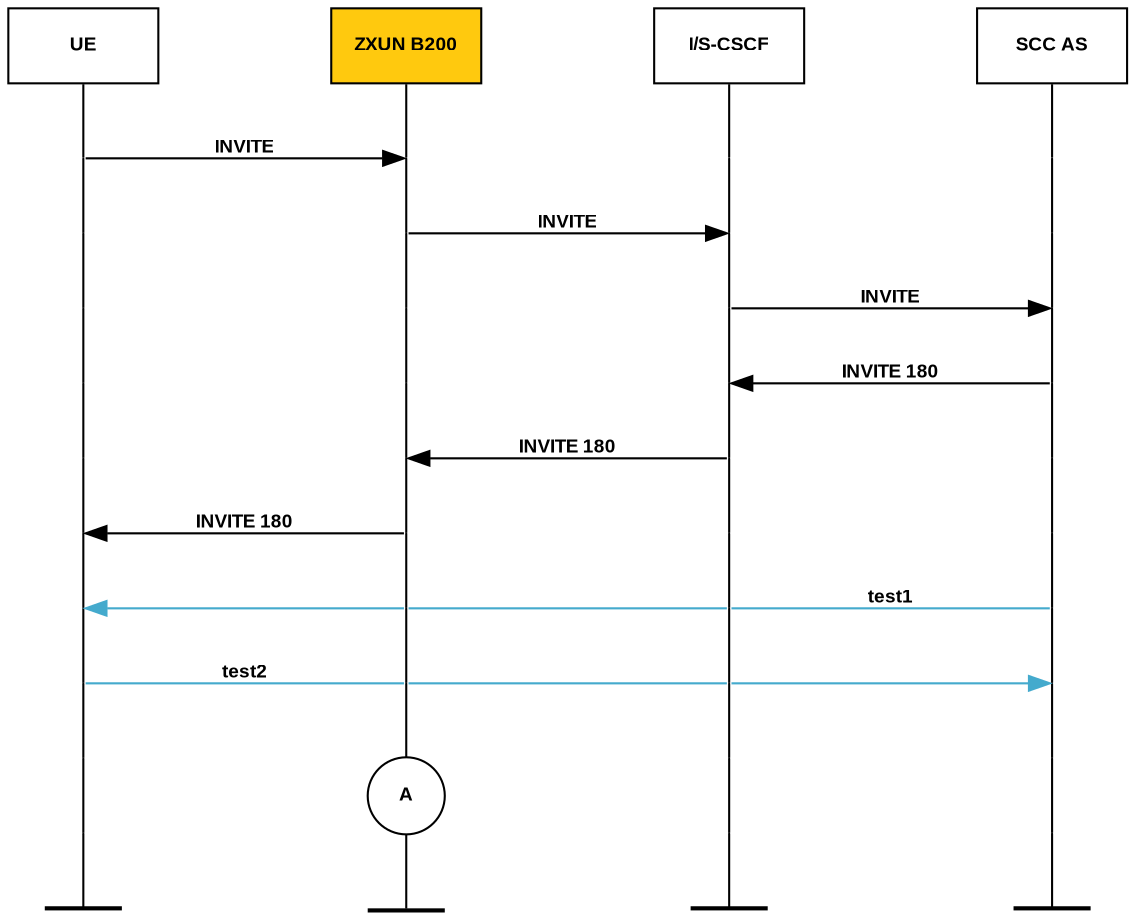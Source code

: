 digraph G {
    rankdir="LR";
    node[shape="point", width=0, height=0, fontname="Arial bold", fontsize=9];
    edge[arrowhead="none", style="solid", fontname="Arial bold", fontsize=9];
	
	
    {
        rank="same";
        edge[style="solid"];
        obj0[shape="box", label="UE", width=1, height=0.5];
        obj0_step_10[shape="box", width=0.5, label=""];
        obj0 -> obj0_step_0 -> obj0_step_1 -> obj0_step_2 -> obj0_step_3 -> obj0_step_4 -> obj0_step_5 -> obj0_step_6 -> obj0_step_7 -> obj0_step_8 -> obj0_step_9 -> obj0_step_10;
    }

    {
        rank="same";
        edge[style="solid"];
        obj1[shape="box", label="ZXUN B200", fillcolor="#ffc90e", style=filled, width=1, height=0.5];
        obj1_note_0[shape="circle", label="A", width=0.51];
        obj1_step_10[shape="box", width=0.5, label=""];
        obj1 -> obj1_step_0 -> obj1_step_1 -> obj1_step_2 -> obj1_step_3 -> obj1_step_4 -> obj1_step_5 -> obj1_step_6 -> obj1_step_7 -> obj1_note_0 -> obj1_step_10;
    }

    {
        rank="same";
        edge[style="solid"];
        obj2[shape="box", label="I/S-CSCF", width=1, height=0.5];
        obj2_step_10[shape="box", width=0.5, label=""];
        obj2 -> obj2_step_0 -> obj2_step_1 -> obj2_step_2 -> obj2_step_3 -> obj2_step_4 -> obj2_step_5 -> obj2_step_6 -> obj2_step_7 -> obj2_step_8 -> obj2_step_9 -> obj2_step_10;
    }

    {
        rank="same";
        edge[style="solid"];
        obj3[shape="box", label="SCC AS", width=1, height=0.5];
        obj3_step_10[shape="box", width=0.5, label=""];
        obj3 -> obj3_step_0 -> obj3_step_1 -> obj3_step_2 -> obj3_step_3 -> obj3_step_4 -> obj3_step_5 -> obj3_step_6 -> obj3_step_7 -> obj3_step_8 -> obj3_step_9 -> obj3_step_10;
    }

    obj0_step_0 -> obj1_step_0 [label="INVITE", arrowhead="normal"];
    obj1_step_1 -> obj2_step_1 [label="INVITE", arrowhead="normal"];
    obj2_step_2 -> obj3_step_2 [label="INVITE", arrowhead="normal"];
    obj3_step_3 -> obj2_step_3 [label="INVITE 180", arrowhead="normal"];
    obj2_step_4 -> obj1_step_4 [label="INVITE 180", arrowhead="normal"];
    obj1_step_5 -> obj0_step_5 [label="INVITE 180", arrowhead="normal"];
    obj3_step_6 -> obj2_step_6 [label="test1", color="#44aacd", ];
    obj2_step_6 -> obj1_step_6 [color="#44aacd"];
    obj1_step_6 -> obj0_step_6 [arrowhead="normal", color="#44aacd"];
    obj0_step_7 -> obj1_step_7 [label="test2", color="#44aacd"];
    obj1_step_7 -> obj2_step_7 [color="#44aacd"];
    obj2_step_7 -> obj3_step_7 [arrowhead="normal", color="#44aacd"];
}
